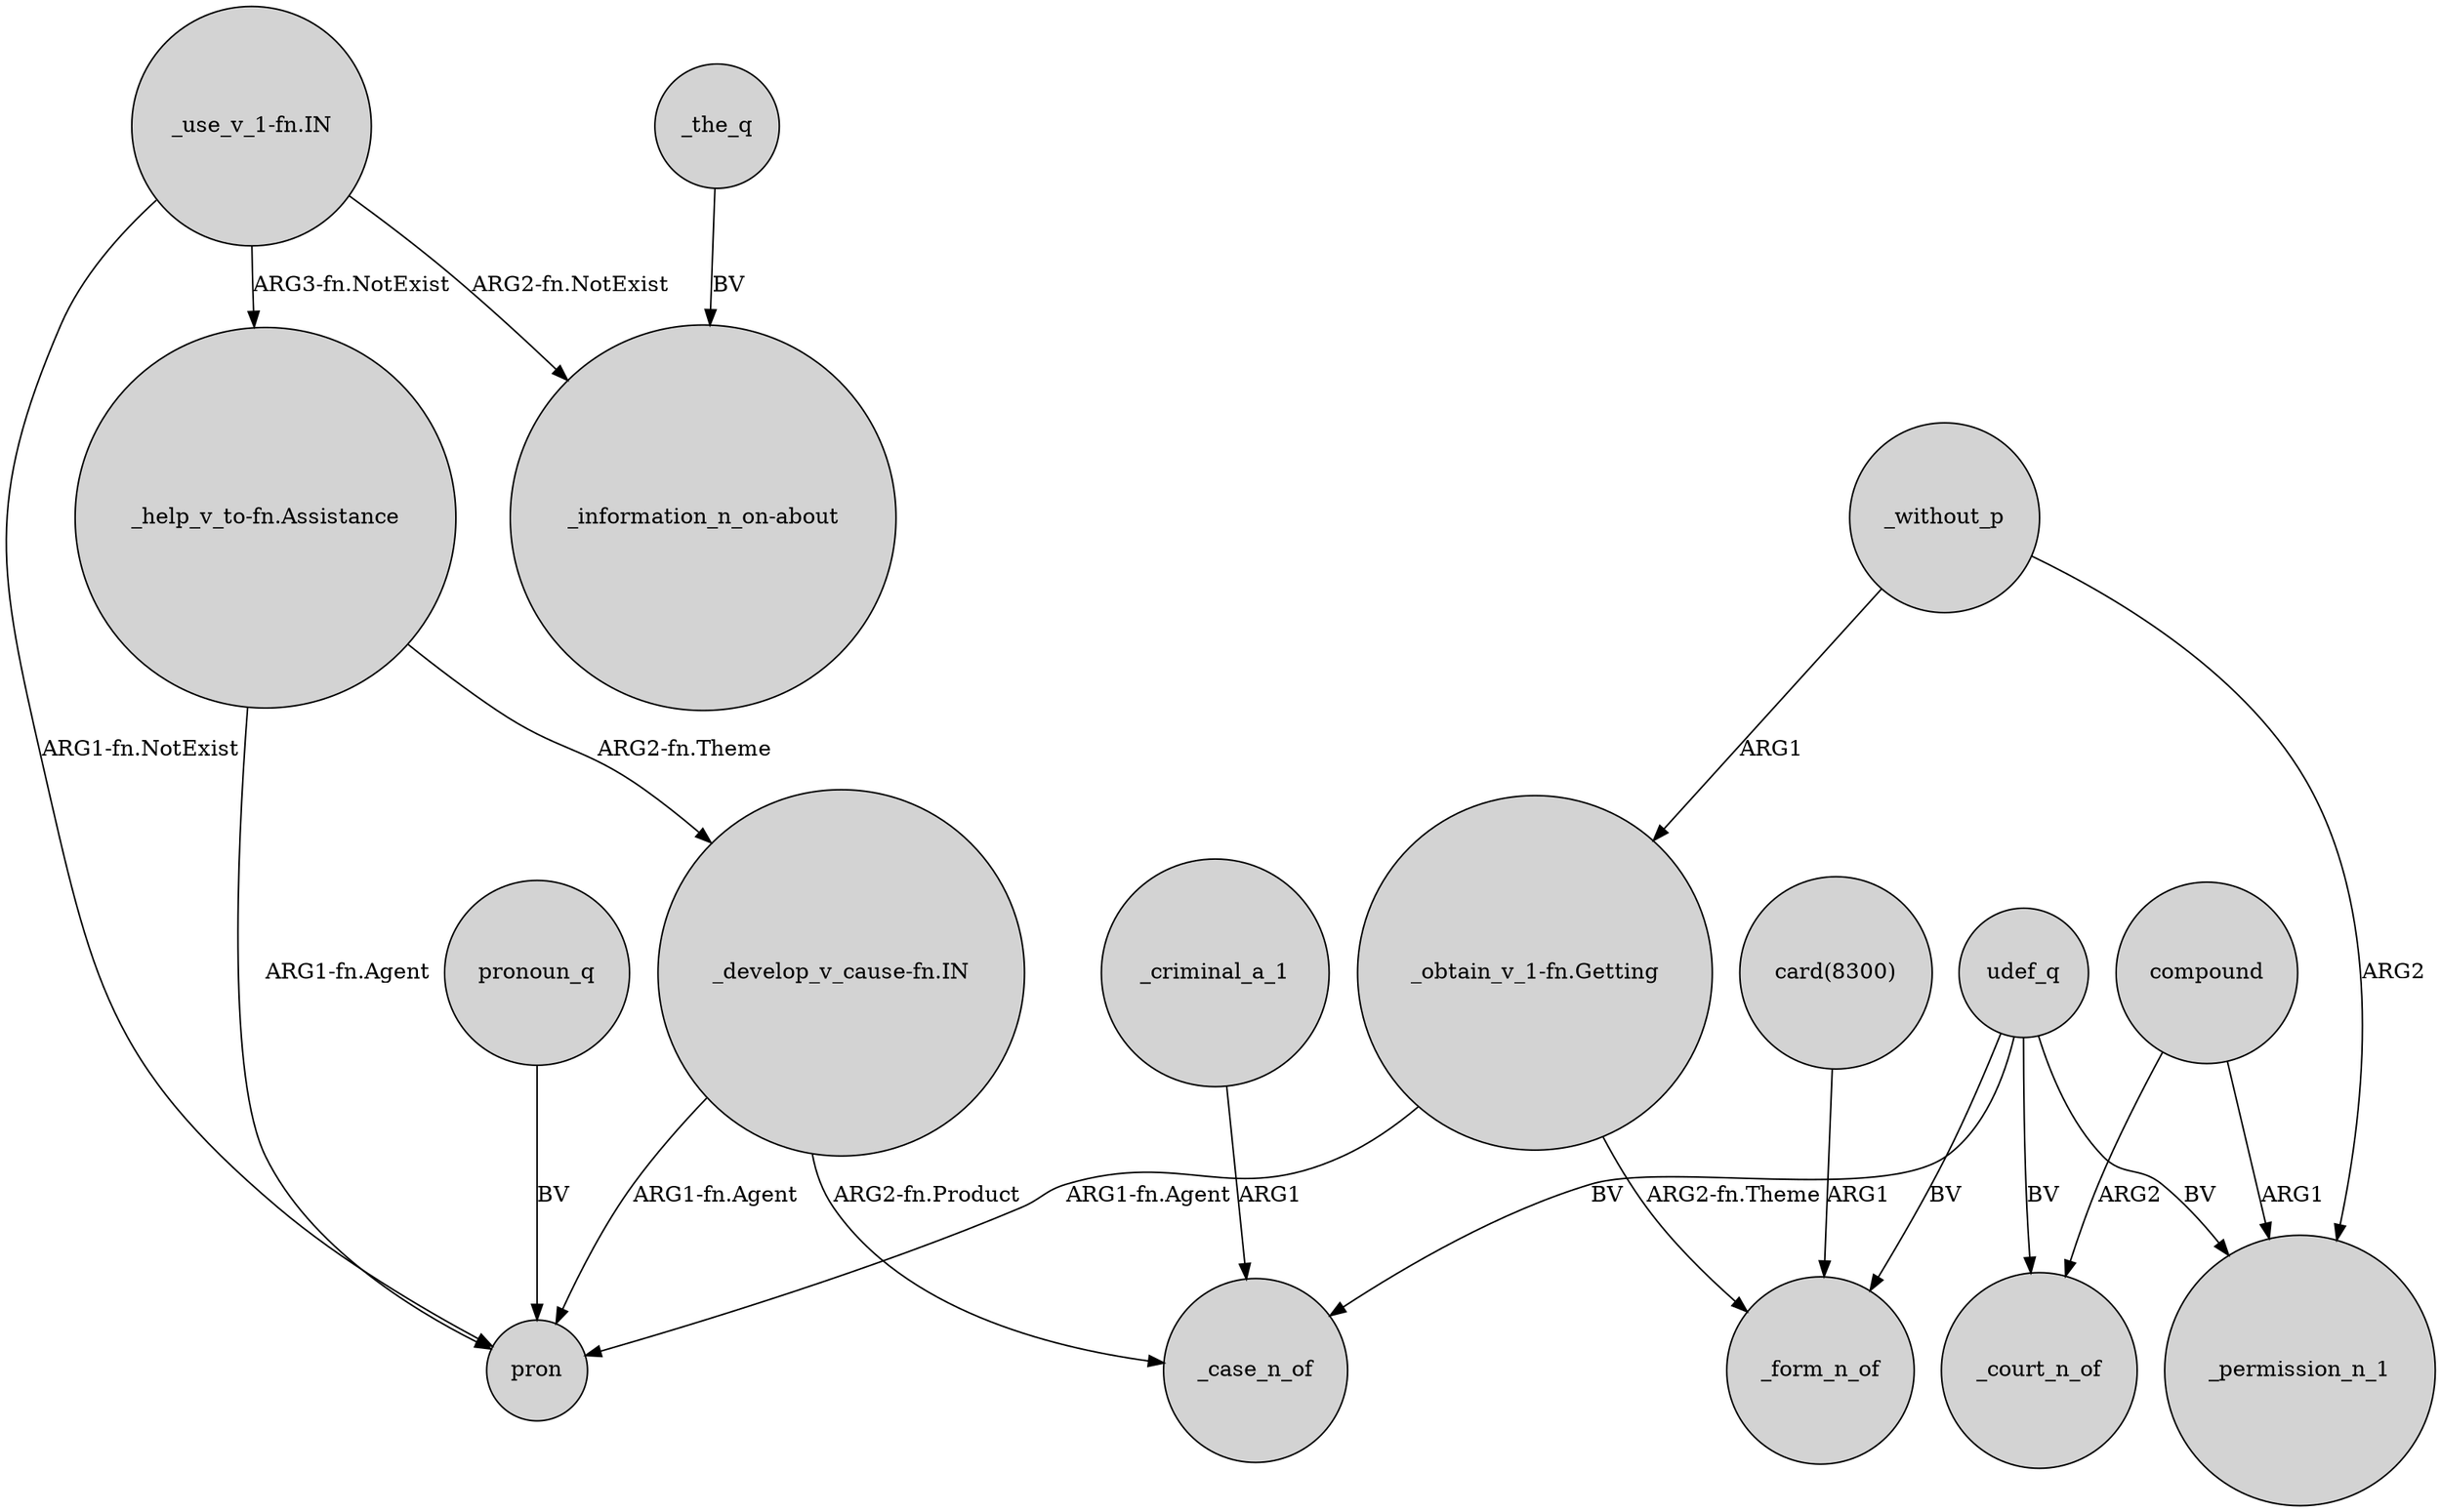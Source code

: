 digraph {
	node [shape=circle style=filled]
	"_use_v_1-fn.IN" -> "_help_v_to-fn.Assistance" [label="ARG3-fn.NotExist"]
	"_help_v_to-fn.Assistance" -> pron [label="ARG1-fn.Agent"]
	udef_q -> _court_n_of [label=BV]
	_the_q -> "_information_n_on-about" [label=BV]
	"_use_v_1-fn.IN" -> pron [label="ARG1-fn.NotExist"]
	"_develop_v_cause-fn.IN" -> pron [label="ARG1-fn.Agent"]
	"_obtain_v_1-fn.Getting" -> pron [label="ARG1-fn.Agent"]
	udef_q -> _permission_n_1 [label=BV]
	_criminal_a_1 -> _case_n_of [label=ARG1]
	"_help_v_to-fn.Assistance" -> "_develop_v_cause-fn.IN" [label="ARG2-fn.Theme"]
	pronoun_q -> pron [label=BV]
	"_use_v_1-fn.IN" -> "_information_n_on-about" [label="ARG2-fn.NotExist"]
	compound -> _court_n_of [label=ARG2]
	"_obtain_v_1-fn.Getting" -> _form_n_of [label="ARG2-fn.Theme"]
	compound -> _permission_n_1 [label=ARG1]
	"_develop_v_cause-fn.IN" -> _case_n_of [label="ARG2-fn.Product"]
	udef_q -> _form_n_of [label=BV]
	udef_q -> _case_n_of [label=BV]
	"card(8300)" -> _form_n_of [label=ARG1]
	_without_p -> _permission_n_1 [label=ARG2]
	_without_p -> "_obtain_v_1-fn.Getting" [label=ARG1]
}
